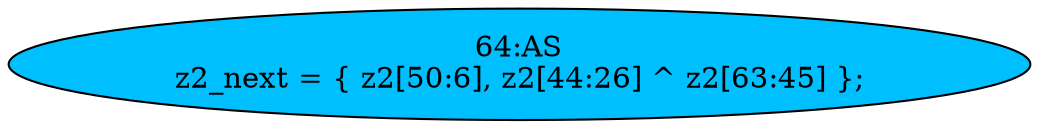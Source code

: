 strict digraph "" {
	node [label="\N"];
	"64:AS"	 [ast="<pyverilog.vparser.ast.Assign object at 0x7f8dacaeb510>",
		def_var="['z2_next']",
		fillcolor=deepskyblue,
		label="64:AS
z2_next = { z2[50:6], z2[44:26] ^ z2[63:45] };",
		statements="[]",
		style=filled,
		typ=Assign,
		use_var="['z2', 'z2', 'z2']"];
}

